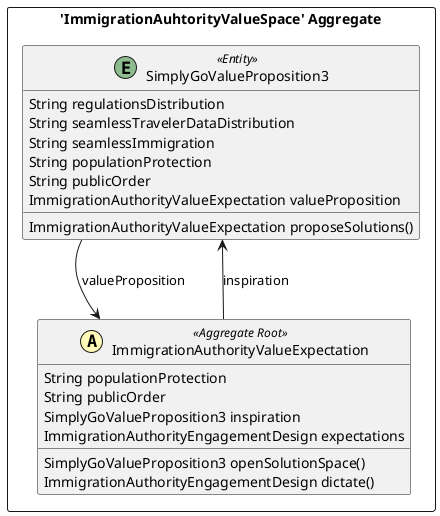 @startuml

skinparam componentStyle uml2

package "'ImmigrationAuhtorityValueSpace' Aggregate" <<Rectangle>> {
	class SimplyGoValueProposition3 <<(E,DarkSeaGreen) Entity>> {
		String regulationsDistribution
		String seamlessTravelerDataDistribution
		String seamlessImmigration
		String populationProtection
		String publicOrder
		ImmigrationAuthorityValueExpectation valueProposition
		ImmigrationAuthorityValueExpectation proposeSolutions()
	}
	class ImmigrationAuthorityValueExpectation <<(A,#fffab8) Aggregate Root>> {
		String populationProtection
		String publicOrder
		SimplyGoValueProposition3 inspiration
		ImmigrationAuthorityEngagementDesign expectations
		SimplyGoValueProposition3 openSolutionSpace()
		ImmigrationAuthorityEngagementDesign dictate()
	}
}
SimplyGoValueProposition3 --> ImmigrationAuthorityValueExpectation : valueProposition
ImmigrationAuthorityValueExpectation --> SimplyGoValueProposition3 : inspiration


@enduml
